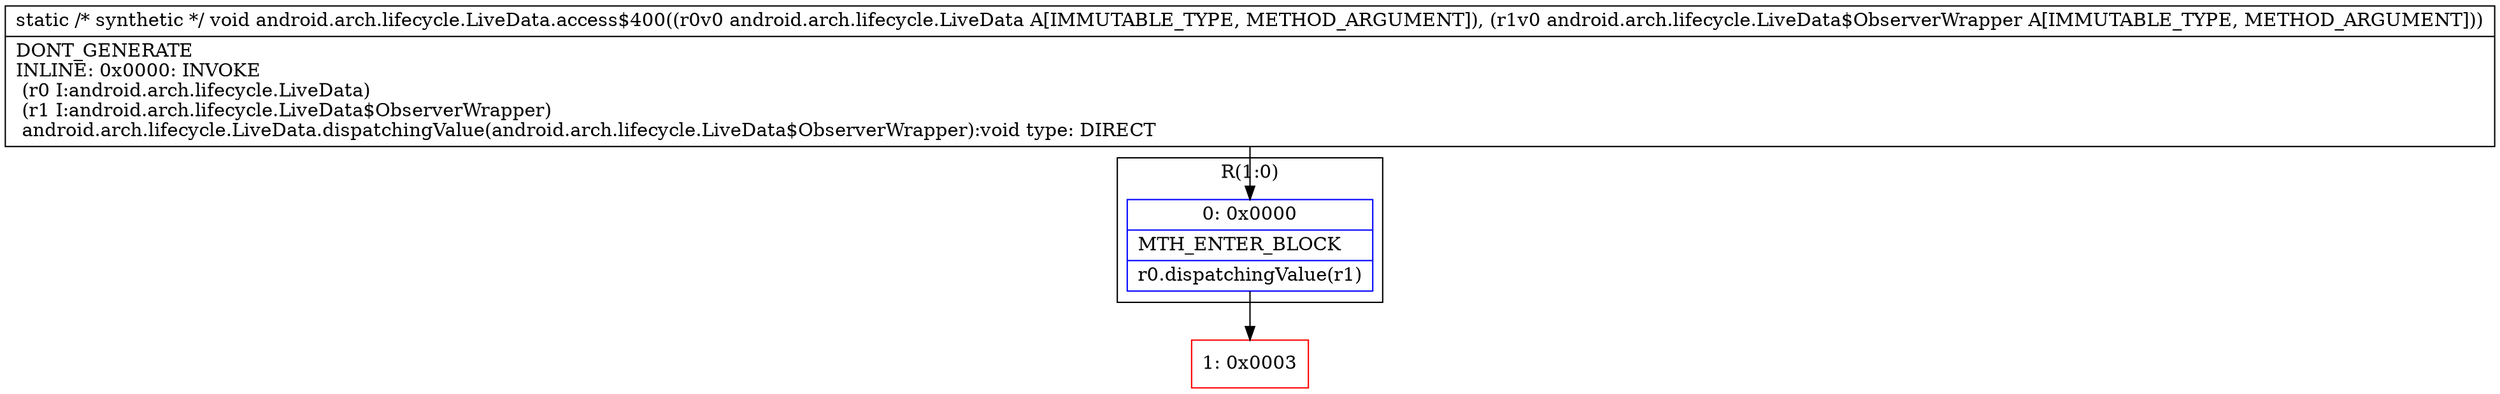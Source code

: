 digraph "CFG forandroid.arch.lifecycle.LiveData.access$400(Landroid\/arch\/lifecycle\/LiveData;Landroid\/arch\/lifecycle\/LiveData$ObserverWrapper;)V" {
subgraph cluster_Region_777369438 {
label = "R(1:0)";
node [shape=record,color=blue];
Node_0 [shape=record,label="{0\:\ 0x0000|MTH_ENTER_BLOCK\l|r0.dispatchingValue(r1)\l}"];
}
Node_1 [shape=record,color=red,label="{1\:\ 0x0003}"];
MethodNode[shape=record,label="{static \/* synthetic *\/ void android.arch.lifecycle.LiveData.access$400((r0v0 android.arch.lifecycle.LiveData A[IMMUTABLE_TYPE, METHOD_ARGUMENT]), (r1v0 android.arch.lifecycle.LiveData$ObserverWrapper A[IMMUTABLE_TYPE, METHOD_ARGUMENT]))  | DONT_GENERATE\lINLINE: 0x0000: INVOKE  \l  (r0 I:android.arch.lifecycle.LiveData)\l  (r1 I:android.arch.lifecycle.LiveData$ObserverWrapper)\l android.arch.lifecycle.LiveData.dispatchingValue(android.arch.lifecycle.LiveData$ObserverWrapper):void type: DIRECT\l}"];
MethodNode -> Node_0;
Node_0 -> Node_1;
}

